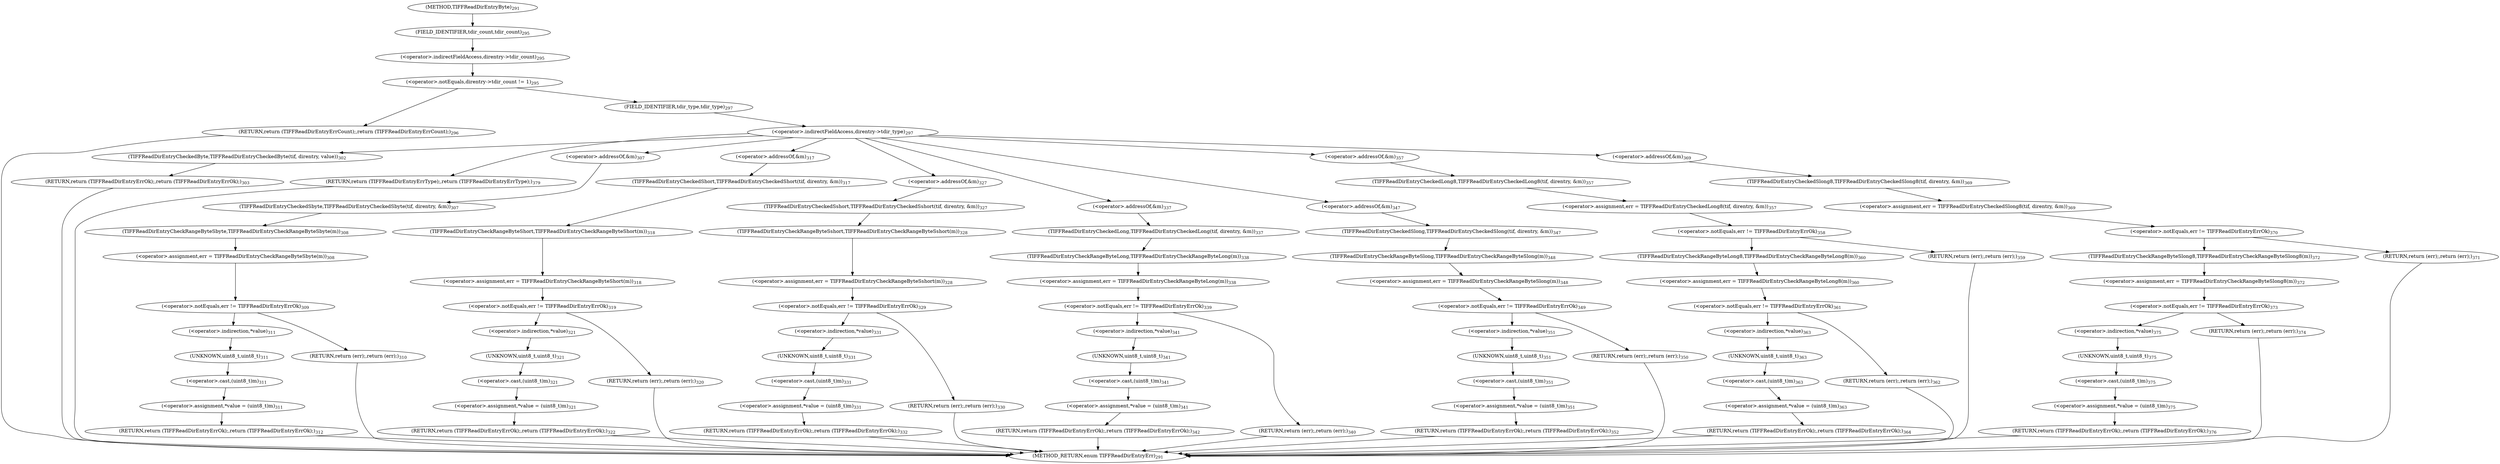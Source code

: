 digraph "TIFFReadDirEntryByte" {  
"78389" [label = <(&lt;operator&gt;.notEquals,direntry-&gt;tdir_count != 1)<SUB>295</SUB>> ]
"78398" [label = <(&lt;operator&gt;.indirectFieldAccess,direntry-&gt;tdir_type)<SUB>297</SUB>> ]
"78390" [label = <(&lt;operator&gt;.indirectFieldAccess,direntry-&gt;tdir_count)<SUB>295</SUB>> ]
"78395" [label = <(RETURN,return (TIFFReadDirEntryErrCount);,return (TIFFReadDirEntryErrCount);)<SUB>296</SUB>> ]
"78400" [label = <(FIELD_IDENTIFIER,tdir_type,tdir_type)<SUB>297</SUB>> ]
"78406" [label = <(TIFFReadDirEntryCheckedByte,TIFFReadDirEntryCheckedByte(tif, direntry, value))<SUB>302</SUB>> ]
"78410" [label = <(RETURN,return (TIFFReadDirEntryErrOk);,return (TIFFReadDirEntryErrOk);)<SUB>303</SUB>> ]
"78627" [label = <(RETURN,return (TIFFReadDirEntryErrType);,return (TIFFReadDirEntryErrType);)<SUB>379</SUB>> ]
"78392" [label = <(FIELD_IDENTIFIER,tdir_count,tdir_count)<SUB>295</SUB>> ]
"78416" [label = <(TIFFReadDirEntryCheckedSbyte,TIFFReadDirEntryCheckedSbyte(tif, direntry, &amp;m))<SUB>307</SUB>> ]
"78421" [label = <(&lt;operator&gt;.assignment,err = TIFFReadDirEntryCheckRangeByteSbyte(m))<SUB>308</SUB>> ]
"78432" [label = <(&lt;operator&gt;.assignment,*value = (uint8_t)m)<SUB>311</SUB>> ]
"78438" [label = <(RETURN,return (TIFFReadDirEntryErrOk);,return (TIFFReadDirEntryErrOk);)<SUB>312</SUB>> ]
"78444" [label = <(TIFFReadDirEntryCheckedShort,TIFFReadDirEntryCheckedShort(tif, direntry, &amp;m))<SUB>317</SUB>> ]
"78449" [label = <(&lt;operator&gt;.assignment,err = TIFFReadDirEntryCheckRangeByteShort(m))<SUB>318</SUB>> ]
"78460" [label = <(&lt;operator&gt;.assignment,*value = (uint8_t)m)<SUB>321</SUB>> ]
"78466" [label = <(RETURN,return (TIFFReadDirEntryErrOk);,return (TIFFReadDirEntryErrOk);)<SUB>322</SUB>> ]
"78472" [label = <(TIFFReadDirEntryCheckedSshort,TIFFReadDirEntryCheckedSshort(tif, direntry, &amp;m))<SUB>327</SUB>> ]
"78477" [label = <(&lt;operator&gt;.assignment,err = TIFFReadDirEntryCheckRangeByteSshort(m))<SUB>328</SUB>> ]
"78488" [label = <(&lt;operator&gt;.assignment,*value = (uint8_t)m)<SUB>331</SUB>> ]
"78494" [label = <(RETURN,return (TIFFReadDirEntryErrOk);,return (TIFFReadDirEntryErrOk);)<SUB>332</SUB>> ]
"78500" [label = <(TIFFReadDirEntryCheckedLong,TIFFReadDirEntryCheckedLong(tif, direntry, &amp;m))<SUB>337</SUB>> ]
"78505" [label = <(&lt;operator&gt;.assignment,err = TIFFReadDirEntryCheckRangeByteLong(m))<SUB>338</SUB>> ]
"78516" [label = <(&lt;operator&gt;.assignment,*value = (uint8_t)m)<SUB>341</SUB>> ]
"78522" [label = <(RETURN,return (TIFFReadDirEntryErrOk);,return (TIFFReadDirEntryErrOk);)<SUB>342</SUB>> ]
"78528" [label = <(TIFFReadDirEntryCheckedSlong,TIFFReadDirEntryCheckedSlong(tif, direntry, &amp;m))<SUB>347</SUB>> ]
"78533" [label = <(&lt;operator&gt;.assignment,err = TIFFReadDirEntryCheckRangeByteSlong(m))<SUB>348</SUB>> ]
"78544" [label = <(&lt;operator&gt;.assignment,*value = (uint8_t)m)<SUB>351</SUB>> ]
"78550" [label = <(RETURN,return (TIFFReadDirEntryErrOk);,return (TIFFReadDirEntryErrOk);)<SUB>352</SUB>> ]
"78556" [label = <(&lt;operator&gt;.assignment,err = TIFFReadDirEntryCheckedLong8(tif, direntry, &amp;m))<SUB>357</SUB>> ]
"78570" [label = <(&lt;operator&gt;.assignment,err = TIFFReadDirEntryCheckRangeByteLong8(m))<SUB>360</SUB>> ]
"78581" [label = <(&lt;operator&gt;.assignment,*value = (uint8_t)m)<SUB>363</SUB>> ]
"78587" [label = <(RETURN,return (TIFFReadDirEntryErrOk);,return (TIFFReadDirEntryErrOk);)<SUB>364</SUB>> ]
"78593" [label = <(&lt;operator&gt;.assignment,err = TIFFReadDirEntryCheckedSlong8(tif, direntry, &amp;m))<SUB>369</SUB>> ]
"78607" [label = <(&lt;operator&gt;.assignment,err = TIFFReadDirEntryCheckRangeByteSlong8(m))<SUB>372</SUB>> ]
"78618" [label = <(&lt;operator&gt;.assignment,*value = (uint8_t)m)<SUB>375</SUB>> ]
"78624" [label = <(RETURN,return (TIFFReadDirEntryErrOk);,return (TIFFReadDirEntryErrOk);)<SUB>376</SUB>> ]
"78419" [label = <(&lt;operator&gt;.addressOf,&amp;m)<SUB>307</SUB>> ]
"78423" [label = <(TIFFReadDirEntryCheckRangeByteSbyte,TIFFReadDirEntryCheckRangeByteSbyte(m))<SUB>308</SUB>> ]
"78426" [label = <(&lt;operator&gt;.notEquals,err != TIFFReadDirEntryErrOk)<SUB>309</SUB>> ]
"78433" [label = <(&lt;operator&gt;.indirection,*value)<SUB>311</SUB>> ]
"78435" [label = <(&lt;operator&gt;.cast,(uint8_t)m)<SUB>311</SUB>> ]
"78447" [label = <(&lt;operator&gt;.addressOf,&amp;m)<SUB>317</SUB>> ]
"78451" [label = <(TIFFReadDirEntryCheckRangeByteShort,TIFFReadDirEntryCheckRangeByteShort(m))<SUB>318</SUB>> ]
"78454" [label = <(&lt;operator&gt;.notEquals,err != TIFFReadDirEntryErrOk)<SUB>319</SUB>> ]
"78461" [label = <(&lt;operator&gt;.indirection,*value)<SUB>321</SUB>> ]
"78463" [label = <(&lt;operator&gt;.cast,(uint8_t)m)<SUB>321</SUB>> ]
"78475" [label = <(&lt;operator&gt;.addressOf,&amp;m)<SUB>327</SUB>> ]
"78479" [label = <(TIFFReadDirEntryCheckRangeByteSshort,TIFFReadDirEntryCheckRangeByteSshort(m))<SUB>328</SUB>> ]
"78482" [label = <(&lt;operator&gt;.notEquals,err != TIFFReadDirEntryErrOk)<SUB>329</SUB>> ]
"78489" [label = <(&lt;operator&gt;.indirection,*value)<SUB>331</SUB>> ]
"78491" [label = <(&lt;operator&gt;.cast,(uint8_t)m)<SUB>331</SUB>> ]
"78503" [label = <(&lt;operator&gt;.addressOf,&amp;m)<SUB>337</SUB>> ]
"78507" [label = <(TIFFReadDirEntryCheckRangeByteLong,TIFFReadDirEntryCheckRangeByteLong(m))<SUB>338</SUB>> ]
"78510" [label = <(&lt;operator&gt;.notEquals,err != TIFFReadDirEntryErrOk)<SUB>339</SUB>> ]
"78517" [label = <(&lt;operator&gt;.indirection,*value)<SUB>341</SUB>> ]
"78519" [label = <(&lt;operator&gt;.cast,(uint8_t)m)<SUB>341</SUB>> ]
"78531" [label = <(&lt;operator&gt;.addressOf,&amp;m)<SUB>347</SUB>> ]
"78535" [label = <(TIFFReadDirEntryCheckRangeByteSlong,TIFFReadDirEntryCheckRangeByteSlong(m))<SUB>348</SUB>> ]
"78538" [label = <(&lt;operator&gt;.notEquals,err != TIFFReadDirEntryErrOk)<SUB>349</SUB>> ]
"78545" [label = <(&lt;operator&gt;.indirection,*value)<SUB>351</SUB>> ]
"78547" [label = <(&lt;operator&gt;.cast,(uint8_t)m)<SUB>351</SUB>> ]
"78558" [label = <(TIFFReadDirEntryCheckedLong8,TIFFReadDirEntryCheckedLong8(tif, direntry, &amp;m))<SUB>357</SUB>> ]
"78564" [label = <(&lt;operator&gt;.notEquals,err != TIFFReadDirEntryErrOk)<SUB>358</SUB>> ]
"78572" [label = <(TIFFReadDirEntryCheckRangeByteLong8,TIFFReadDirEntryCheckRangeByteLong8(m))<SUB>360</SUB>> ]
"78575" [label = <(&lt;operator&gt;.notEquals,err != TIFFReadDirEntryErrOk)<SUB>361</SUB>> ]
"78582" [label = <(&lt;operator&gt;.indirection,*value)<SUB>363</SUB>> ]
"78584" [label = <(&lt;operator&gt;.cast,(uint8_t)m)<SUB>363</SUB>> ]
"78595" [label = <(TIFFReadDirEntryCheckedSlong8,TIFFReadDirEntryCheckedSlong8(tif, direntry, &amp;m))<SUB>369</SUB>> ]
"78601" [label = <(&lt;operator&gt;.notEquals,err != TIFFReadDirEntryErrOk)<SUB>370</SUB>> ]
"78609" [label = <(TIFFReadDirEntryCheckRangeByteSlong8,TIFFReadDirEntryCheckRangeByteSlong8(m))<SUB>372</SUB>> ]
"78612" [label = <(&lt;operator&gt;.notEquals,err != TIFFReadDirEntryErrOk)<SUB>373</SUB>> ]
"78619" [label = <(&lt;operator&gt;.indirection,*value)<SUB>375</SUB>> ]
"78621" [label = <(&lt;operator&gt;.cast,(uint8_t)m)<SUB>375</SUB>> ]
"78430" [label = <(RETURN,return (err);,return (err);)<SUB>310</SUB>> ]
"78436" [label = <(UNKNOWN,uint8_t,uint8_t)<SUB>311</SUB>> ]
"78458" [label = <(RETURN,return (err);,return (err);)<SUB>320</SUB>> ]
"78464" [label = <(UNKNOWN,uint8_t,uint8_t)<SUB>321</SUB>> ]
"78486" [label = <(RETURN,return (err);,return (err);)<SUB>330</SUB>> ]
"78492" [label = <(UNKNOWN,uint8_t,uint8_t)<SUB>331</SUB>> ]
"78514" [label = <(RETURN,return (err);,return (err);)<SUB>340</SUB>> ]
"78520" [label = <(UNKNOWN,uint8_t,uint8_t)<SUB>341</SUB>> ]
"78542" [label = <(RETURN,return (err);,return (err);)<SUB>350</SUB>> ]
"78548" [label = <(UNKNOWN,uint8_t,uint8_t)<SUB>351</SUB>> ]
"78561" [label = <(&lt;operator&gt;.addressOf,&amp;m)<SUB>357</SUB>> ]
"78568" [label = <(RETURN,return (err);,return (err);)<SUB>359</SUB>> ]
"78579" [label = <(RETURN,return (err);,return (err);)<SUB>362</SUB>> ]
"78585" [label = <(UNKNOWN,uint8_t,uint8_t)<SUB>363</SUB>> ]
"78598" [label = <(&lt;operator&gt;.addressOf,&amp;m)<SUB>369</SUB>> ]
"78605" [label = <(RETURN,return (err);,return (err);)<SUB>371</SUB>> ]
"78616" [label = <(RETURN,return (err);,return (err);)<SUB>374</SUB>> ]
"78622" [label = <(UNKNOWN,uint8_t,uint8_t)<SUB>375</SUB>> ]
"78382" [label = <(METHOD,TIFFReadDirEntryByte)<SUB>291</SUB>> ]
"78629" [label = <(METHOD_RETURN,enum TIFFReadDirEntryErr)<SUB>291</SUB>> ]
  "78389" -> "78395" 
  "78389" -> "78400" 
  "78398" -> "78406" 
  "78398" -> "78419" 
  "78398" -> "78447" 
  "78398" -> "78475" 
  "78398" -> "78503" 
  "78398" -> "78531" 
  "78398" -> "78561" 
  "78398" -> "78598" 
  "78398" -> "78627" 
  "78390" -> "78389" 
  "78395" -> "78629" 
  "78400" -> "78398" 
  "78406" -> "78410" 
  "78410" -> "78629" 
  "78627" -> "78629" 
  "78392" -> "78390" 
  "78416" -> "78423" 
  "78421" -> "78426" 
  "78432" -> "78438" 
  "78438" -> "78629" 
  "78444" -> "78451" 
  "78449" -> "78454" 
  "78460" -> "78466" 
  "78466" -> "78629" 
  "78472" -> "78479" 
  "78477" -> "78482" 
  "78488" -> "78494" 
  "78494" -> "78629" 
  "78500" -> "78507" 
  "78505" -> "78510" 
  "78516" -> "78522" 
  "78522" -> "78629" 
  "78528" -> "78535" 
  "78533" -> "78538" 
  "78544" -> "78550" 
  "78550" -> "78629" 
  "78556" -> "78564" 
  "78570" -> "78575" 
  "78581" -> "78587" 
  "78587" -> "78629" 
  "78593" -> "78601" 
  "78607" -> "78612" 
  "78618" -> "78624" 
  "78624" -> "78629" 
  "78419" -> "78416" 
  "78423" -> "78421" 
  "78426" -> "78430" 
  "78426" -> "78433" 
  "78433" -> "78436" 
  "78435" -> "78432" 
  "78447" -> "78444" 
  "78451" -> "78449" 
  "78454" -> "78458" 
  "78454" -> "78461" 
  "78461" -> "78464" 
  "78463" -> "78460" 
  "78475" -> "78472" 
  "78479" -> "78477" 
  "78482" -> "78486" 
  "78482" -> "78489" 
  "78489" -> "78492" 
  "78491" -> "78488" 
  "78503" -> "78500" 
  "78507" -> "78505" 
  "78510" -> "78514" 
  "78510" -> "78517" 
  "78517" -> "78520" 
  "78519" -> "78516" 
  "78531" -> "78528" 
  "78535" -> "78533" 
  "78538" -> "78542" 
  "78538" -> "78545" 
  "78545" -> "78548" 
  "78547" -> "78544" 
  "78558" -> "78556" 
  "78564" -> "78568" 
  "78564" -> "78572" 
  "78572" -> "78570" 
  "78575" -> "78579" 
  "78575" -> "78582" 
  "78582" -> "78585" 
  "78584" -> "78581" 
  "78595" -> "78593" 
  "78601" -> "78605" 
  "78601" -> "78609" 
  "78609" -> "78607" 
  "78612" -> "78616" 
  "78612" -> "78619" 
  "78619" -> "78622" 
  "78621" -> "78618" 
  "78430" -> "78629" 
  "78436" -> "78435" 
  "78458" -> "78629" 
  "78464" -> "78463" 
  "78486" -> "78629" 
  "78492" -> "78491" 
  "78514" -> "78629" 
  "78520" -> "78519" 
  "78542" -> "78629" 
  "78548" -> "78547" 
  "78561" -> "78558" 
  "78568" -> "78629" 
  "78579" -> "78629" 
  "78585" -> "78584" 
  "78598" -> "78595" 
  "78605" -> "78629" 
  "78616" -> "78629" 
  "78622" -> "78621" 
  "78382" -> "78392" 
}
